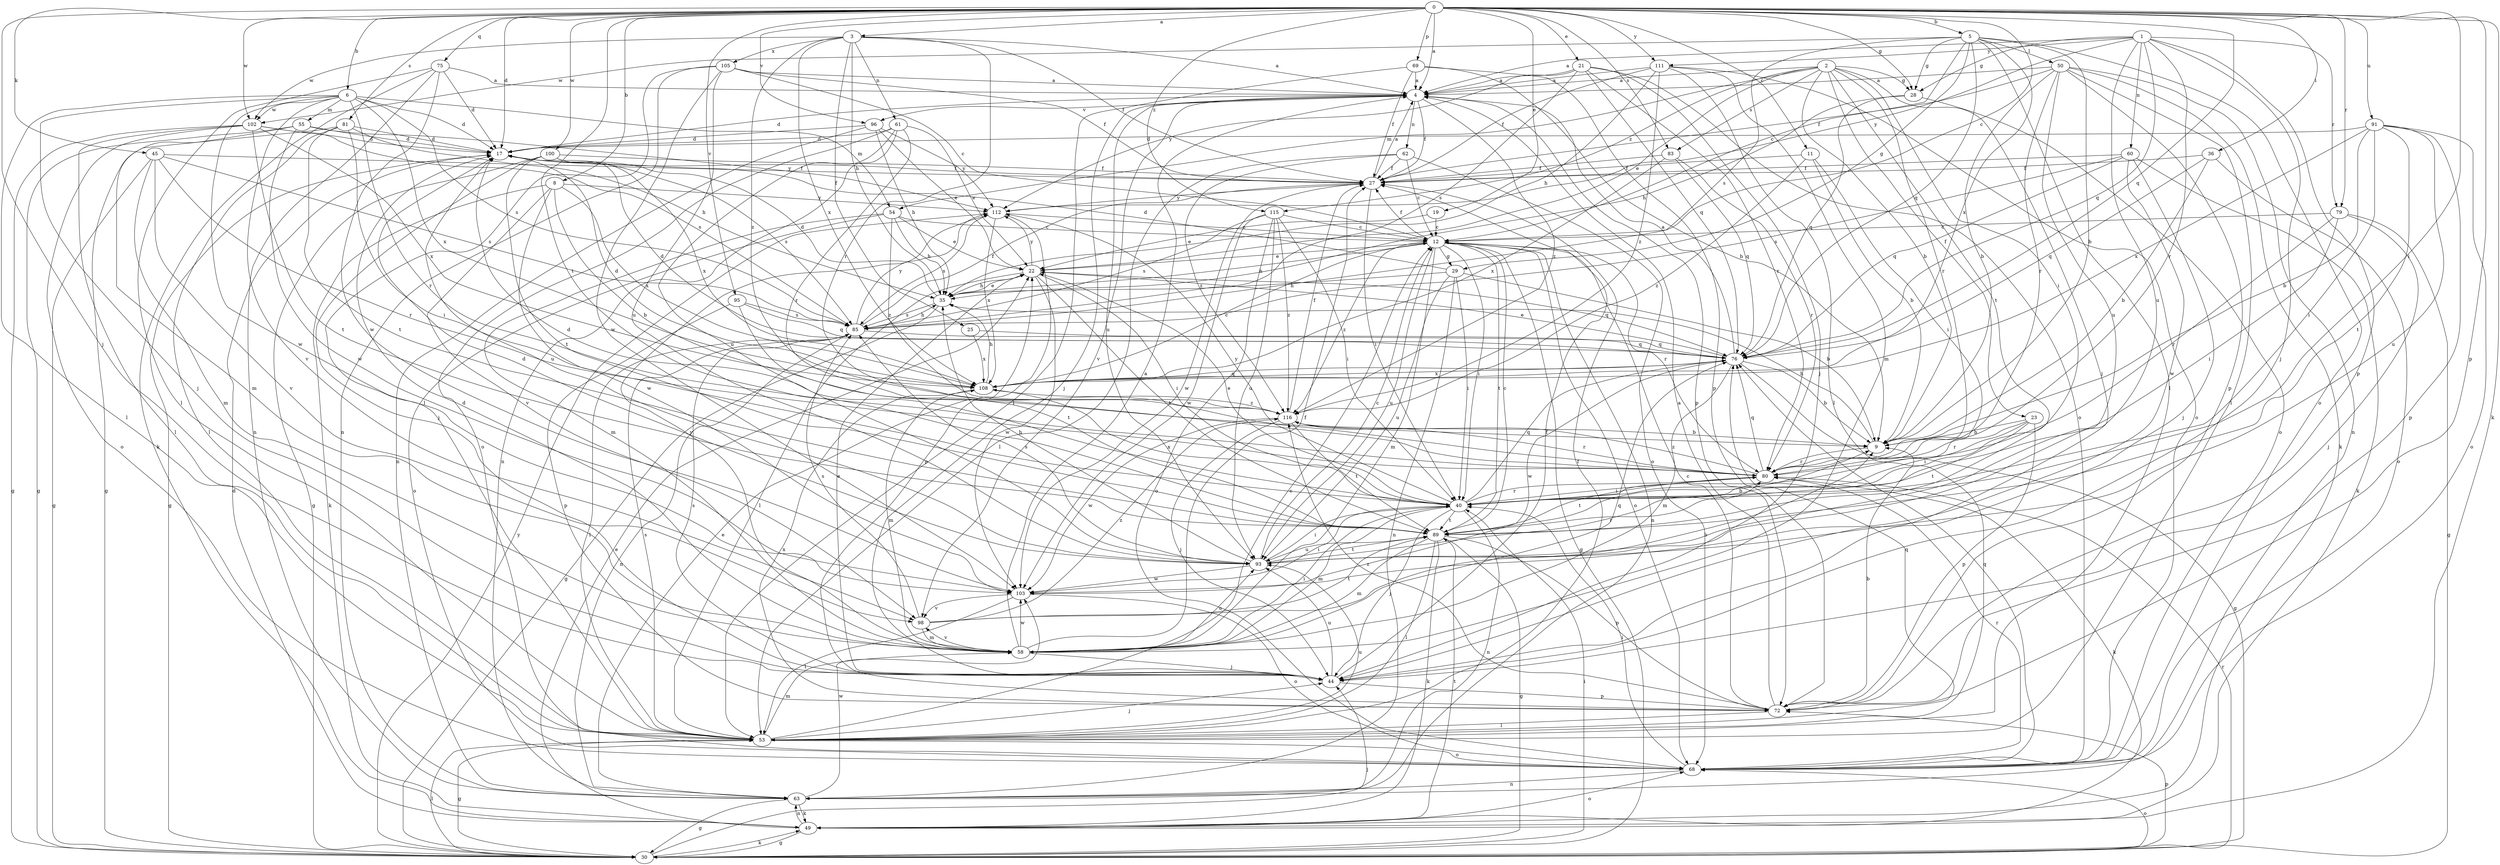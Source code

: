 strict digraph  {
0;
1;
2;
3;
4;
5;
6;
8;
9;
11;
12;
17;
19;
21;
22;
23;
25;
27;
28;
29;
30;
35;
36;
40;
44;
45;
49;
50;
53;
54;
55;
58;
60;
61;
62;
63;
68;
69;
72;
75;
76;
79;
80;
81;
83;
85;
89;
91;
93;
95;
96;
98;
100;
102;
103;
105;
108;
111;
112;
115;
116;
0 -> 3  [label=a];
0 -> 4  [label=a];
0 -> 5  [label=b];
0 -> 6  [label=b];
0 -> 8  [label=b];
0 -> 11  [label=c];
0 -> 12  [label=c];
0 -> 17  [label=d];
0 -> 19  [label=e];
0 -> 21  [label=e];
0 -> 28  [label=g];
0 -> 36  [label=i];
0 -> 40  [label=i];
0 -> 44  [label=j];
0 -> 45  [label=k];
0 -> 49  [label=k];
0 -> 69  [label=p];
0 -> 72  [label=p];
0 -> 75  [label=q];
0 -> 76  [label=q];
0 -> 79  [label=r];
0 -> 81  [label=s];
0 -> 83  [label=s];
0 -> 89  [label=t];
0 -> 91  [label=u];
0 -> 95  [label=v];
0 -> 96  [label=v];
0 -> 100  [label=w];
0 -> 102  [label=w];
0 -> 111  [label=y];
0 -> 115  [label=z];
1 -> 4  [label=a];
1 -> 28  [label=g];
1 -> 44  [label=j];
1 -> 60  [label=n];
1 -> 72  [label=p];
1 -> 76  [label=q];
1 -> 79  [label=r];
1 -> 80  [label=r];
1 -> 93  [label=u];
1 -> 111  [label=y];
1 -> 112  [label=y];
2 -> 4  [label=a];
2 -> 9  [label=b];
2 -> 22  [label=e];
2 -> 23  [label=f];
2 -> 28  [label=g];
2 -> 40  [label=i];
2 -> 44  [label=j];
2 -> 54  [label=m];
2 -> 80  [label=r];
2 -> 83  [label=s];
2 -> 89  [label=t];
2 -> 115  [label=z];
3 -> 4  [label=a];
3 -> 25  [label=f];
3 -> 27  [label=f];
3 -> 35  [label=h];
3 -> 61  [label=n];
3 -> 80  [label=r];
3 -> 102  [label=w];
3 -> 105  [label=x];
3 -> 108  [label=x];
3 -> 116  [label=z];
4 -> 17  [label=d];
4 -> 27  [label=f];
4 -> 44  [label=j];
4 -> 62  [label=n];
4 -> 72  [label=p];
4 -> 93  [label=u];
4 -> 96  [label=v];
4 -> 98  [label=v];
4 -> 116  [label=z];
5 -> 9  [label=b];
5 -> 12  [label=c];
5 -> 28  [label=g];
5 -> 29  [label=g];
5 -> 50  [label=l];
5 -> 53  [label=l];
5 -> 68  [label=o];
5 -> 76  [label=q];
5 -> 85  [label=s];
5 -> 102  [label=w];
5 -> 108  [label=x];
6 -> 17  [label=d];
6 -> 44  [label=j];
6 -> 53  [label=l];
6 -> 54  [label=m];
6 -> 55  [label=m];
6 -> 80  [label=r];
6 -> 85  [label=s];
6 -> 98  [label=v];
6 -> 102  [label=w];
6 -> 103  [label=w];
6 -> 108  [label=x];
8 -> 9  [label=b];
8 -> 49  [label=k];
8 -> 98  [label=v];
8 -> 103  [label=w];
8 -> 108  [label=x];
8 -> 112  [label=y];
9 -> 35  [label=h];
9 -> 80  [label=r];
11 -> 9  [label=b];
11 -> 27  [label=f];
11 -> 40  [label=i];
11 -> 116  [label=z];
12 -> 22  [label=e];
12 -> 27  [label=f];
12 -> 29  [label=g];
12 -> 30  [label=g];
12 -> 35  [label=h];
12 -> 40  [label=i];
12 -> 58  [label=m];
12 -> 63  [label=n];
12 -> 68  [label=o];
12 -> 80  [label=r];
12 -> 89  [label=t];
12 -> 93  [label=u];
12 -> 116  [label=z];
17 -> 27  [label=f];
17 -> 30  [label=g];
17 -> 85  [label=s];
17 -> 93  [label=u];
19 -> 12  [label=c];
19 -> 22  [label=e];
21 -> 4  [label=a];
21 -> 44  [label=j];
21 -> 68  [label=o];
21 -> 76  [label=q];
21 -> 80  [label=r];
21 -> 85  [label=s];
21 -> 112  [label=y];
22 -> 35  [label=h];
22 -> 40  [label=i];
22 -> 53  [label=l];
22 -> 76  [label=q];
22 -> 89  [label=t];
22 -> 103  [label=w];
22 -> 112  [label=y];
23 -> 9  [label=b];
23 -> 40  [label=i];
23 -> 72  [label=p];
23 -> 80  [label=r];
23 -> 89  [label=t];
25 -> 76  [label=q];
25 -> 108  [label=x];
27 -> 4  [label=a];
27 -> 40  [label=i];
27 -> 103  [label=w];
27 -> 112  [label=y];
28 -> 35  [label=h];
28 -> 68  [label=o];
28 -> 76  [label=q];
29 -> 9  [label=b];
29 -> 17  [label=d];
29 -> 35  [label=h];
29 -> 40  [label=i];
29 -> 63  [label=n];
29 -> 93  [label=u];
30 -> 40  [label=i];
30 -> 44  [label=j];
30 -> 49  [label=k];
30 -> 53  [label=l];
30 -> 68  [label=o];
30 -> 72  [label=p];
30 -> 80  [label=r];
30 -> 112  [label=y];
35 -> 17  [label=d];
35 -> 22  [label=e];
35 -> 30  [label=g];
35 -> 85  [label=s];
36 -> 9  [label=b];
36 -> 27  [label=f];
36 -> 68  [label=o];
36 -> 76  [label=q];
40 -> 17  [label=d];
40 -> 22  [label=e];
40 -> 44  [label=j];
40 -> 58  [label=m];
40 -> 63  [label=n];
40 -> 76  [label=q];
40 -> 80  [label=r];
40 -> 89  [label=t];
40 -> 108  [label=x];
40 -> 112  [label=y];
44 -> 22  [label=e];
44 -> 27  [label=f];
44 -> 72  [label=p];
44 -> 85  [label=s];
44 -> 93  [label=u];
45 -> 27  [label=f];
45 -> 30  [label=g];
45 -> 58  [label=m];
45 -> 80  [label=r];
45 -> 85  [label=s];
45 -> 98  [label=v];
49 -> 17  [label=d];
49 -> 22  [label=e];
49 -> 30  [label=g];
49 -> 63  [label=n];
49 -> 68  [label=o];
49 -> 89  [label=t];
50 -> 4  [label=a];
50 -> 9  [label=b];
50 -> 27  [label=f];
50 -> 49  [label=k];
50 -> 53  [label=l];
50 -> 63  [label=n];
50 -> 72  [label=p];
50 -> 80  [label=r];
50 -> 93  [label=u];
53 -> 12  [label=c];
53 -> 27  [label=f];
53 -> 30  [label=g];
53 -> 44  [label=j];
53 -> 58  [label=m];
53 -> 68  [label=o];
53 -> 76  [label=q];
53 -> 85  [label=s];
53 -> 93  [label=u];
54 -> 12  [label=c];
54 -> 22  [label=e];
54 -> 35  [label=h];
54 -> 58  [label=m];
54 -> 68  [label=o];
54 -> 116  [label=z];
55 -> 17  [label=d];
55 -> 30  [label=g];
55 -> 58  [label=m];
55 -> 103  [label=w];
55 -> 112  [label=y];
58 -> 4  [label=a];
58 -> 17  [label=d];
58 -> 27  [label=f];
58 -> 40  [label=i];
58 -> 44  [label=j];
58 -> 76  [label=q];
58 -> 93  [label=u];
58 -> 98  [label=v];
58 -> 103  [label=w];
58 -> 112  [label=y];
60 -> 27  [label=f];
60 -> 44  [label=j];
60 -> 49  [label=k];
60 -> 76  [label=q];
60 -> 85  [label=s];
60 -> 103  [label=w];
61 -> 17  [label=d];
61 -> 22  [label=e];
61 -> 63  [label=n];
61 -> 68  [label=o];
61 -> 80  [label=r];
61 -> 93  [label=u];
62 -> 12  [label=c];
62 -> 27  [label=f];
62 -> 53  [label=l];
62 -> 68  [label=o];
62 -> 116  [label=z];
63 -> 22  [label=e];
63 -> 30  [label=g];
63 -> 49  [label=k];
63 -> 103  [label=w];
68 -> 40  [label=i];
68 -> 63  [label=n];
68 -> 76  [label=q];
68 -> 80  [label=r];
69 -> 4  [label=a];
69 -> 9  [label=b];
69 -> 27  [label=f];
69 -> 53  [label=l];
69 -> 72  [label=p];
72 -> 4  [label=a];
72 -> 9  [label=b];
72 -> 12  [label=c];
72 -> 53  [label=l];
72 -> 108  [label=x];
72 -> 116  [label=z];
75 -> 4  [label=a];
75 -> 17  [label=d];
75 -> 49  [label=k];
75 -> 53  [label=l];
75 -> 63  [label=n];
75 -> 103  [label=w];
76 -> 4  [label=a];
76 -> 9  [label=b];
76 -> 17  [label=d];
76 -> 22  [label=e];
76 -> 30  [label=g];
76 -> 58  [label=m];
76 -> 103  [label=w];
76 -> 108  [label=x];
79 -> 12  [label=c];
79 -> 30  [label=g];
79 -> 40  [label=i];
79 -> 44  [label=j];
79 -> 80  [label=r];
80 -> 40  [label=i];
80 -> 49  [label=k];
80 -> 76  [label=q];
80 -> 89  [label=t];
80 -> 116  [label=z];
81 -> 17  [label=d];
81 -> 30  [label=g];
81 -> 35  [label=h];
81 -> 40  [label=i];
81 -> 53  [label=l];
81 -> 89  [label=t];
83 -> 27  [label=f];
83 -> 76  [label=q];
83 -> 80  [label=r];
83 -> 108  [label=x];
85 -> 27  [label=f];
85 -> 35  [label=h];
85 -> 53  [label=l];
85 -> 63  [label=n];
85 -> 76  [label=q];
85 -> 112  [label=y];
89 -> 9  [label=b];
89 -> 12  [label=c];
89 -> 30  [label=g];
89 -> 49  [label=k];
89 -> 53  [label=l];
89 -> 58  [label=m];
89 -> 72  [label=p];
89 -> 93  [label=u];
91 -> 9  [label=b];
91 -> 17  [label=d];
91 -> 40  [label=i];
91 -> 68  [label=o];
91 -> 72  [label=p];
91 -> 89  [label=t];
91 -> 93  [label=u];
91 -> 108  [label=x];
93 -> 12  [label=c];
93 -> 17  [label=d];
93 -> 35  [label=h];
93 -> 40  [label=i];
93 -> 80  [label=r];
93 -> 85  [label=s];
93 -> 89  [label=t];
93 -> 103  [label=w];
95 -> 72  [label=p];
95 -> 76  [label=q];
95 -> 85  [label=s];
95 -> 89  [label=t];
96 -> 17  [label=d];
96 -> 22  [label=e];
96 -> 35  [label=h];
96 -> 63  [label=n];
96 -> 112  [label=y];
98 -> 9  [label=b];
98 -> 58  [label=m];
98 -> 85  [label=s];
98 -> 89  [label=t];
98 -> 116  [label=z];
100 -> 27  [label=f];
100 -> 30  [label=g];
100 -> 44  [label=j];
100 -> 89  [label=t];
100 -> 108  [label=x];
102 -> 17  [label=d];
102 -> 30  [label=g];
102 -> 53  [label=l];
102 -> 68  [label=o];
102 -> 85  [label=s];
102 -> 89  [label=t];
102 -> 108  [label=x];
103 -> 40  [label=i];
103 -> 53  [label=l];
103 -> 68  [label=o];
103 -> 98  [label=v];
105 -> 4  [label=a];
105 -> 12  [label=c];
105 -> 27  [label=f];
105 -> 53  [label=l];
105 -> 63  [label=n];
105 -> 93  [label=u];
105 -> 103  [label=w];
108 -> 12  [label=c];
108 -> 17  [label=d];
108 -> 35  [label=h];
108 -> 58  [label=m];
108 -> 76  [label=q];
108 -> 116  [label=z];
111 -> 4  [label=a];
111 -> 27  [label=f];
111 -> 35  [label=h];
111 -> 53  [label=l];
111 -> 58  [label=m];
111 -> 68  [label=o];
111 -> 116  [label=z];
112 -> 12  [label=c];
112 -> 72  [label=p];
112 -> 85  [label=s];
112 -> 108  [label=x];
115 -> 12  [label=c];
115 -> 40  [label=i];
115 -> 68  [label=o];
115 -> 85  [label=s];
115 -> 93  [label=u];
115 -> 103  [label=w];
115 -> 116  [label=z];
116 -> 9  [label=b];
116 -> 27  [label=f];
116 -> 44  [label=j];
116 -> 80  [label=r];
116 -> 89  [label=t];
116 -> 103  [label=w];
}
